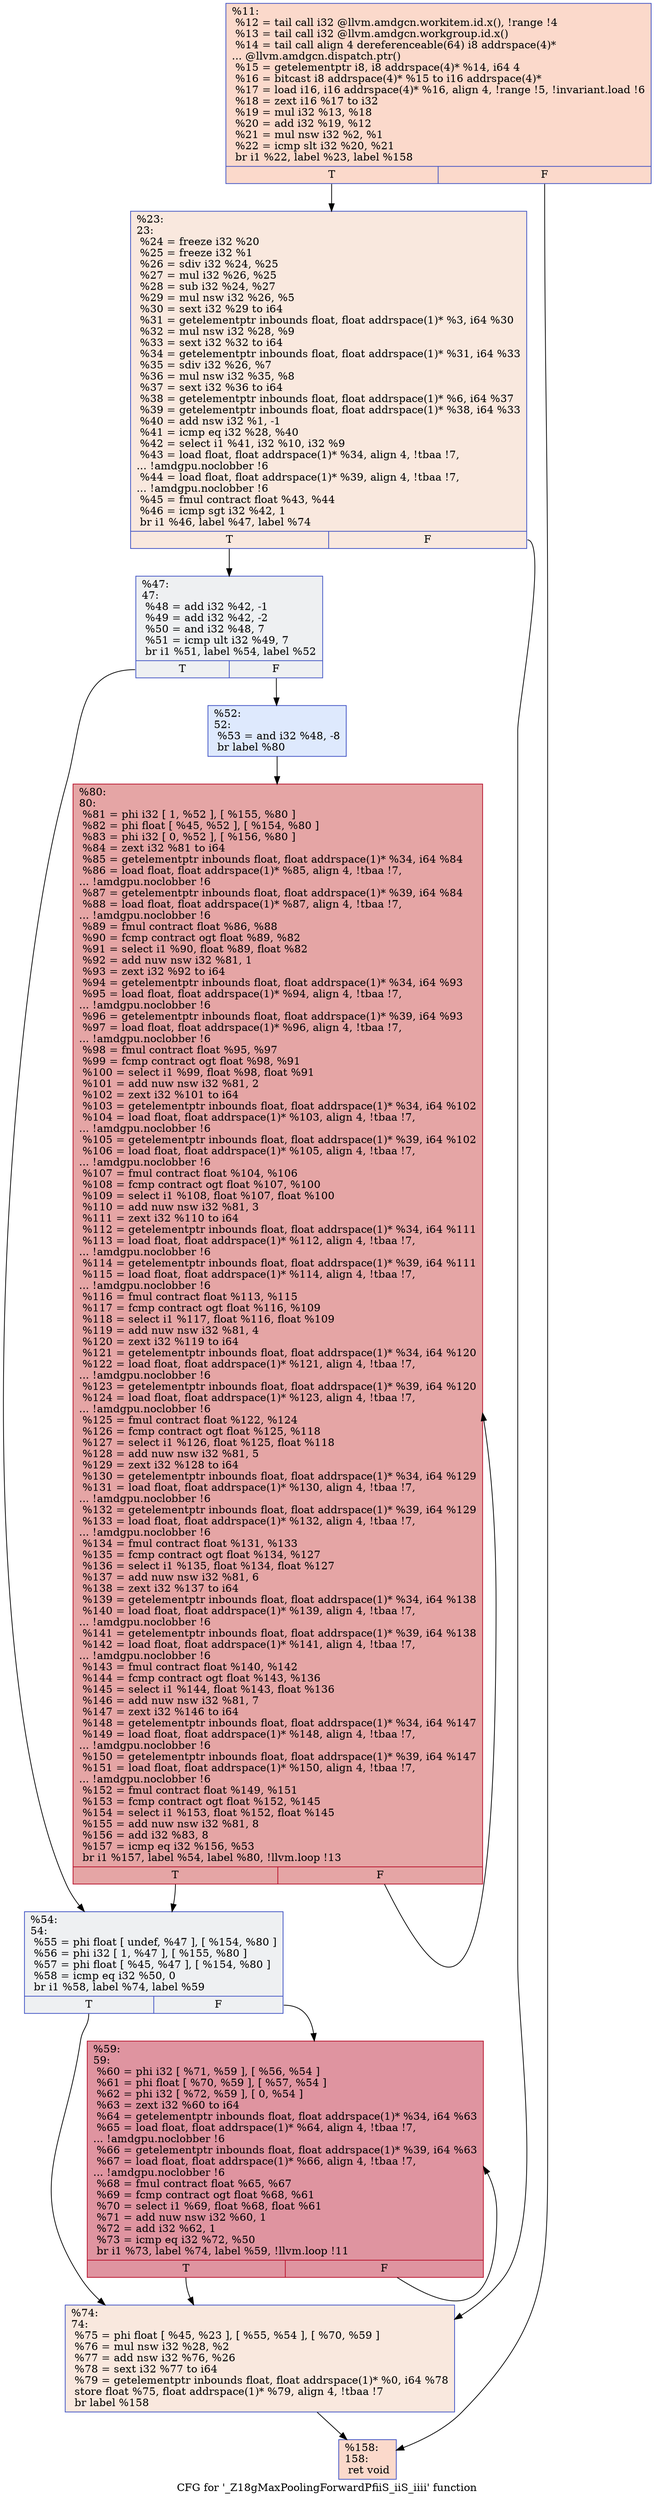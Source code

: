 digraph "CFG for '_Z18gMaxPoolingForwardPfiiS_iiS_iiii' function" {
	label="CFG for '_Z18gMaxPoolingForwardPfiiS_iiS_iiii' function";

	Node0x617d130 [shape=record,color="#3d50c3ff", style=filled, fillcolor="#f7a88970",label="{%11:\l  %12 = tail call i32 @llvm.amdgcn.workitem.id.x(), !range !4\l  %13 = tail call i32 @llvm.amdgcn.workgroup.id.x()\l  %14 = tail call align 4 dereferenceable(64) i8 addrspace(4)*\l... @llvm.amdgcn.dispatch.ptr()\l  %15 = getelementptr i8, i8 addrspace(4)* %14, i64 4\l  %16 = bitcast i8 addrspace(4)* %15 to i16 addrspace(4)*\l  %17 = load i16, i16 addrspace(4)* %16, align 4, !range !5, !invariant.load !6\l  %18 = zext i16 %17 to i32\l  %19 = mul i32 %13, %18\l  %20 = add i32 %19, %12\l  %21 = mul nsw i32 %2, %1\l  %22 = icmp slt i32 %20, %21\l  br i1 %22, label %23, label %158\l|{<s0>T|<s1>F}}"];
	Node0x617d130:s0 -> Node0x617fcd0;
	Node0x617d130:s1 -> Node0x617fd60;
	Node0x617fcd0 [shape=record,color="#3d50c3ff", style=filled, fillcolor="#f2cab570",label="{%23:\l23:                                               \l  %24 = freeze i32 %20\l  %25 = freeze i32 %1\l  %26 = sdiv i32 %24, %25\l  %27 = mul i32 %26, %25\l  %28 = sub i32 %24, %27\l  %29 = mul nsw i32 %26, %5\l  %30 = sext i32 %29 to i64\l  %31 = getelementptr inbounds float, float addrspace(1)* %3, i64 %30\l  %32 = mul nsw i32 %28, %9\l  %33 = sext i32 %32 to i64\l  %34 = getelementptr inbounds float, float addrspace(1)* %31, i64 %33\l  %35 = sdiv i32 %26, %7\l  %36 = mul nsw i32 %35, %8\l  %37 = sext i32 %36 to i64\l  %38 = getelementptr inbounds float, float addrspace(1)* %6, i64 %37\l  %39 = getelementptr inbounds float, float addrspace(1)* %38, i64 %33\l  %40 = add nsw i32 %1, -1\l  %41 = icmp eq i32 %28, %40\l  %42 = select i1 %41, i32 %10, i32 %9\l  %43 = load float, float addrspace(1)* %34, align 4, !tbaa !7,\l... !amdgpu.noclobber !6\l  %44 = load float, float addrspace(1)* %39, align 4, !tbaa !7,\l... !amdgpu.noclobber !6\l  %45 = fmul contract float %43, %44\l  %46 = icmp sgt i32 %42, 1\l  br i1 %46, label %47, label %74\l|{<s0>T|<s1>F}}"];
	Node0x617fcd0:s0 -> Node0x61819f0;
	Node0x617fcd0:s1 -> Node0x6181a80;
	Node0x61819f0 [shape=record,color="#3d50c3ff", style=filled, fillcolor="#d9dce170",label="{%47:\l47:                                               \l  %48 = add i32 %42, -1\l  %49 = add i32 %42, -2\l  %50 = and i32 %48, 7\l  %51 = icmp ult i32 %49, 7\l  br i1 %51, label %54, label %52\l|{<s0>T|<s1>F}}"];
	Node0x61819f0:s0 -> Node0x6181e60;
	Node0x61819f0:s1 -> Node0x6181eb0;
	Node0x6181eb0 [shape=record,color="#3d50c3ff", style=filled, fillcolor="#b5cdfa70",label="{%52:\l52:                                               \l  %53 = and i32 %48, -8\l  br label %80\l}"];
	Node0x6181eb0 -> Node0x61820b0;
	Node0x6181e60 [shape=record,color="#3d50c3ff", style=filled, fillcolor="#d9dce170",label="{%54:\l54:                                               \l  %55 = phi float [ undef, %47 ], [ %154, %80 ]\l  %56 = phi i32 [ 1, %47 ], [ %155, %80 ]\l  %57 = phi float [ %45, %47 ], [ %154, %80 ]\l  %58 = icmp eq i32 %50, 0\l  br i1 %58, label %74, label %59\l|{<s0>T|<s1>F}}"];
	Node0x6181e60:s0 -> Node0x6181a80;
	Node0x6181e60:s1 -> Node0x6182900;
	Node0x6182900 [shape=record,color="#b70d28ff", style=filled, fillcolor="#b70d2870",label="{%59:\l59:                                               \l  %60 = phi i32 [ %71, %59 ], [ %56, %54 ]\l  %61 = phi float [ %70, %59 ], [ %57, %54 ]\l  %62 = phi i32 [ %72, %59 ], [ 0, %54 ]\l  %63 = zext i32 %60 to i64\l  %64 = getelementptr inbounds float, float addrspace(1)* %34, i64 %63\l  %65 = load float, float addrspace(1)* %64, align 4, !tbaa !7,\l... !amdgpu.noclobber !6\l  %66 = getelementptr inbounds float, float addrspace(1)* %39, i64 %63\l  %67 = load float, float addrspace(1)* %66, align 4, !tbaa !7,\l... !amdgpu.noclobber !6\l  %68 = fmul contract float %65, %67\l  %69 = fcmp contract ogt float %68, %61\l  %70 = select i1 %69, float %68, float %61\l  %71 = add nuw nsw i32 %60, 1\l  %72 = add i32 %62, 1\l  %73 = icmp eq i32 %72, %50\l  br i1 %73, label %74, label %59, !llvm.loop !11\l|{<s0>T|<s1>F}}"];
	Node0x6182900:s0 -> Node0x6181a80;
	Node0x6182900:s1 -> Node0x6182900;
	Node0x6181a80 [shape=record,color="#3d50c3ff", style=filled, fillcolor="#f2cab570",label="{%74:\l74:                                               \l  %75 = phi float [ %45, %23 ], [ %55, %54 ], [ %70, %59 ]\l  %76 = mul nsw i32 %28, %2\l  %77 = add nsw i32 %76, %26\l  %78 = sext i32 %77 to i64\l  %79 = getelementptr inbounds float, float addrspace(1)* %0, i64 %78\l  store float %75, float addrspace(1)* %79, align 4, !tbaa !7\l  br label %158\l}"];
	Node0x6181a80 -> Node0x617fd60;
	Node0x61820b0 [shape=record,color="#b70d28ff", style=filled, fillcolor="#c5333470",label="{%80:\l80:                                               \l  %81 = phi i32 [ 1, %52 ], [ %155, %80 ]\l  %82 = phi float [ %45, %52 ], [ %154, %80 ]\l  %83 = phi i32 [ 0, %52 ], [ %156, %80 ]\l  %84 = zext i32 %81 to i64\l  %85 = getelementptr inbounds float, float addrspace(1)* %34, i64 %84\l  %86 = load float, float addrspace(1)* %85, align 4, !tbaa !7,\l... !amdgpu.noclobber !6\l  %87 = getelementptr inbounds float, float addrspace(1)* %39, i64 %84\l  %88 = load float, float addrspace(1)* %87, align 4, !tbaa !7,\l... !amdgpu.noclobber !6\l  %89 = fmul contract float %86, %88\l  %90 = fcmp contract ogt float %89, %82\l  %91 = select i1 %90, float %89, float %82\l  %92 = add nuw nsw i32 %81, 1\l  %93 = zext i32 %92 to i64\l  %94 = getelementptr inbounds float, float addrspace(1)* %34, i64 %93\l  %95 = load float, float addrspace(1)* %94, align 4, !tbaa !7,\l... !amdgpu.noclobber !6\l  %96 = getelementptr inbounds float, float addrspace(1)* %39, i64 %93\l  %97 = load float, float addrspace(1)* %96, align 4, !tbaa !7,\l... !amdgpu.noclobber !6\l  %98 = fmul contract float %95, %97\l  %99 = fcmp contract ogt float %98, %91\l  %100 = select i1 %99, float %98, float %91\l  %101 = add nuw nsw i32 %81, 2\l  %102 = zext i32 %101 to i64\l  %103 = getelementptr inbounds float, float addrspace(1)* %34, i64 %102\l  %104 = load float, float addrspace(1)* %103, align 4, !tbaa !7,\l... !amdgpu.noclobber !6\l  %105 = getelementptr inbounds float, float addrspace(1)* %39, i64 %102\l  %106 = load float, float addrspace(1)* %105, align 4, !tbaa !7,\l... !amdgpu.noclobber !6\l  %107 = fmul contract float %104, %106\l  %108 = fcmp contract ogt float %107, %100\l  %109 = select i1 %108, float %107, float %100\l  %110 = add nuw nsw i32 %81, 3\l  %111 = zext i32 %110 to i64\l  %112 = getelementptr inbounds float, float addrspace(1)* %34, i64 %111\l  %113 = load float, float addrspace(1)* %112, align 4, !tbaa !7,\l... !amdgpu.noclobber !6\l  %114 = getelementptr inbounds float, float addrspace(1)* %39, i64 %111\l  %115 = load float, float addrspace(1)* %114, align 4, !tbaa !7,\l... !amdgpu.noclobber !6\l  %116 = fmul contract float %113, %115\l  %117 = fcmp contract ogt float %116, %109\l  %118 = select i1 %117, float %116, float %109\l  %119 = add nuw nsw i32 %81, 4\l  %120 = zext i32 %119 to i64\l  %121 = getelementptr inbounds float, float addrspace(1)* %34, i64 %120\l  %122 = load float, float addrspace(1)* %121, align 4, !tbaa !7,\l... !amdgpu.noclobber !6\l  %123 = getelementptr inbounds float, float addrspace(1)* %39, i64 %120\l  %124 = load float, float addrspace(1)* %123, align 4, !tbaa !7,\l... !amdgpu.noclobber !6\l  %125 = fmul contract float %122, %124\l  %126 = fcmp contract ogt float %125, %118\l  %127 = select i1 %126, float %125, float %118\l  %128 = add nuw nsw i32 %81, 5\l  %129 = zext i32 %128 to i64\l  %130 = getelementptr inbounds float, float addrspace(1)* %34, i64 %129\l  %131 = load float, float addrspace(1)* %130, align 4, !tbaa !7,\l... !amdgpu.noclobber !6\l  %132 = getelementptr inbounds float, float addrspace(1)* %39, i64 %129\l  %133 = load float, float addrspace(1)* %132, align 4, !tbaa !7,\l... !amdgpu.noclobber !6\l  %134 = fmul contract float %131, %133\l  %135 = fcmp contract ogt float %134, %127\l  %136 = select i1 %135, float %134, float %127\l  %137 = add nuw nsw i32 %81, 6\l  %138 = zext i32 %137 to i64\l  %139 = getelementptr inbounds float, float addrspace(1)* %34, i64 %138\l  %140 = load float, float addrspace(1)* %139, align 4, !tbaa !7,\l... !amdgpu.noclobber !6\l  %141 = getelementptr inbounds float, float addrspace(1)* %39, i64 %138\l  %142 = load float, float addrspace(1)* %141, align 4, !tbaa !7,\l... !amdgpu.noclobber !6\l  %143 = fmul contract float %140, %142\l  %144 = fcmp contract ogt float %143, %136\l  %145 = select i1 %144, float %143, float %136\l  %146 = add nuw nsw i32 %81, 7\l  %147 = zext i32 %146 to i64\l  %148 = getelementptr inbounds float, float addrspace(1)* %34, i64 %147\l  %149 = load float, float addrspace(1)* %148, align 4, !tbaa !7,\l... !amdgpu.noclobber !6\l  %150 = getelementptr inbounds float, float addrspace(1)* %39, i64 %147\l  %151 = load float, float addrspace(1)* %150, align 4, !tbaa !7,\l... !amdgpu.noclobber !6\l  %152 = fmul contract float %149, %151\l  %153 = fcmp contract ogt float %152, %145\l  %154 = select i1 %153, float %152, float %145\l  %155 = add nuw nsw i32 %81, 8\l  %156 = add i32 %83, 8\l  %157 = icmp eq i32 %156, %53\l  br i1 %157, label %54, label %80, !llvm.loop !13\l|{<s0>T|<s1>F}}"];
	Node0x61820b0:s0 -> Node0x6181e60;
	Node0x61820b0:s1 -> Node0x61820b0;
	Node0x617fd60 [shape=record,color="#3d50c3ff", style=filled, fillcolor="#f7a88970",label="{%158:\l158:                                              \l  ret void\l}"];
}
